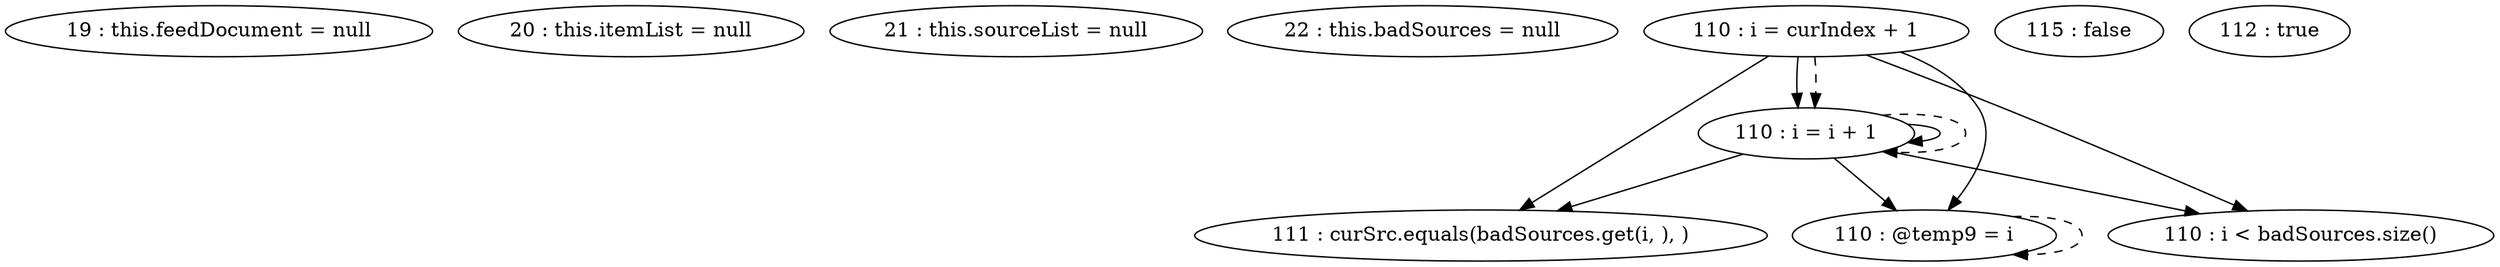 digraph G {
"19 : this.feedDocument = null"
"20 : this.itemList = null"
"21 : this.sourceList = null"
"22 : this.badSources = null"
"110 : i = curIndex + 1"
"110 : i = curIndex + 1" -> "110 : i = i + 1"
"110 : i = curIndex + 1" -> "111 : curSrc.equals(badSources.get(i, ), )"
"110 : i = curIndex + 1" -> "110 : @temp9 = i"
"110 : i = curIndex + 1" -> "110 : i < badSources.size()"
"110 : i = curIndex + 1" -> "110 : i = i + 1" [style=dashed]
"110 : i < badSources.size()"
"111 : curSrc.equals(badSources.get(i, ), )"
"115 : false"
"112 : true"
"110 : @temp9 = i"
"110 : @temp9 = i" -> "110 : @temp9 = i" [style=dashed]
"110 : i = i + 1"
"110 : i = i + 1" -> "110 : i = i + 1"
"110 : i = i + 1" -> "111 : curSrc.equals(badSources.get(i, ), )"
"110 : i = i + 1" -> "110 : @temp9 = i"
"110 : i = i + 1" -> "110 : i < badSources.size()"
"110 : i = i + 1" -> "110 : i = i + 1" [style=dashed]
}